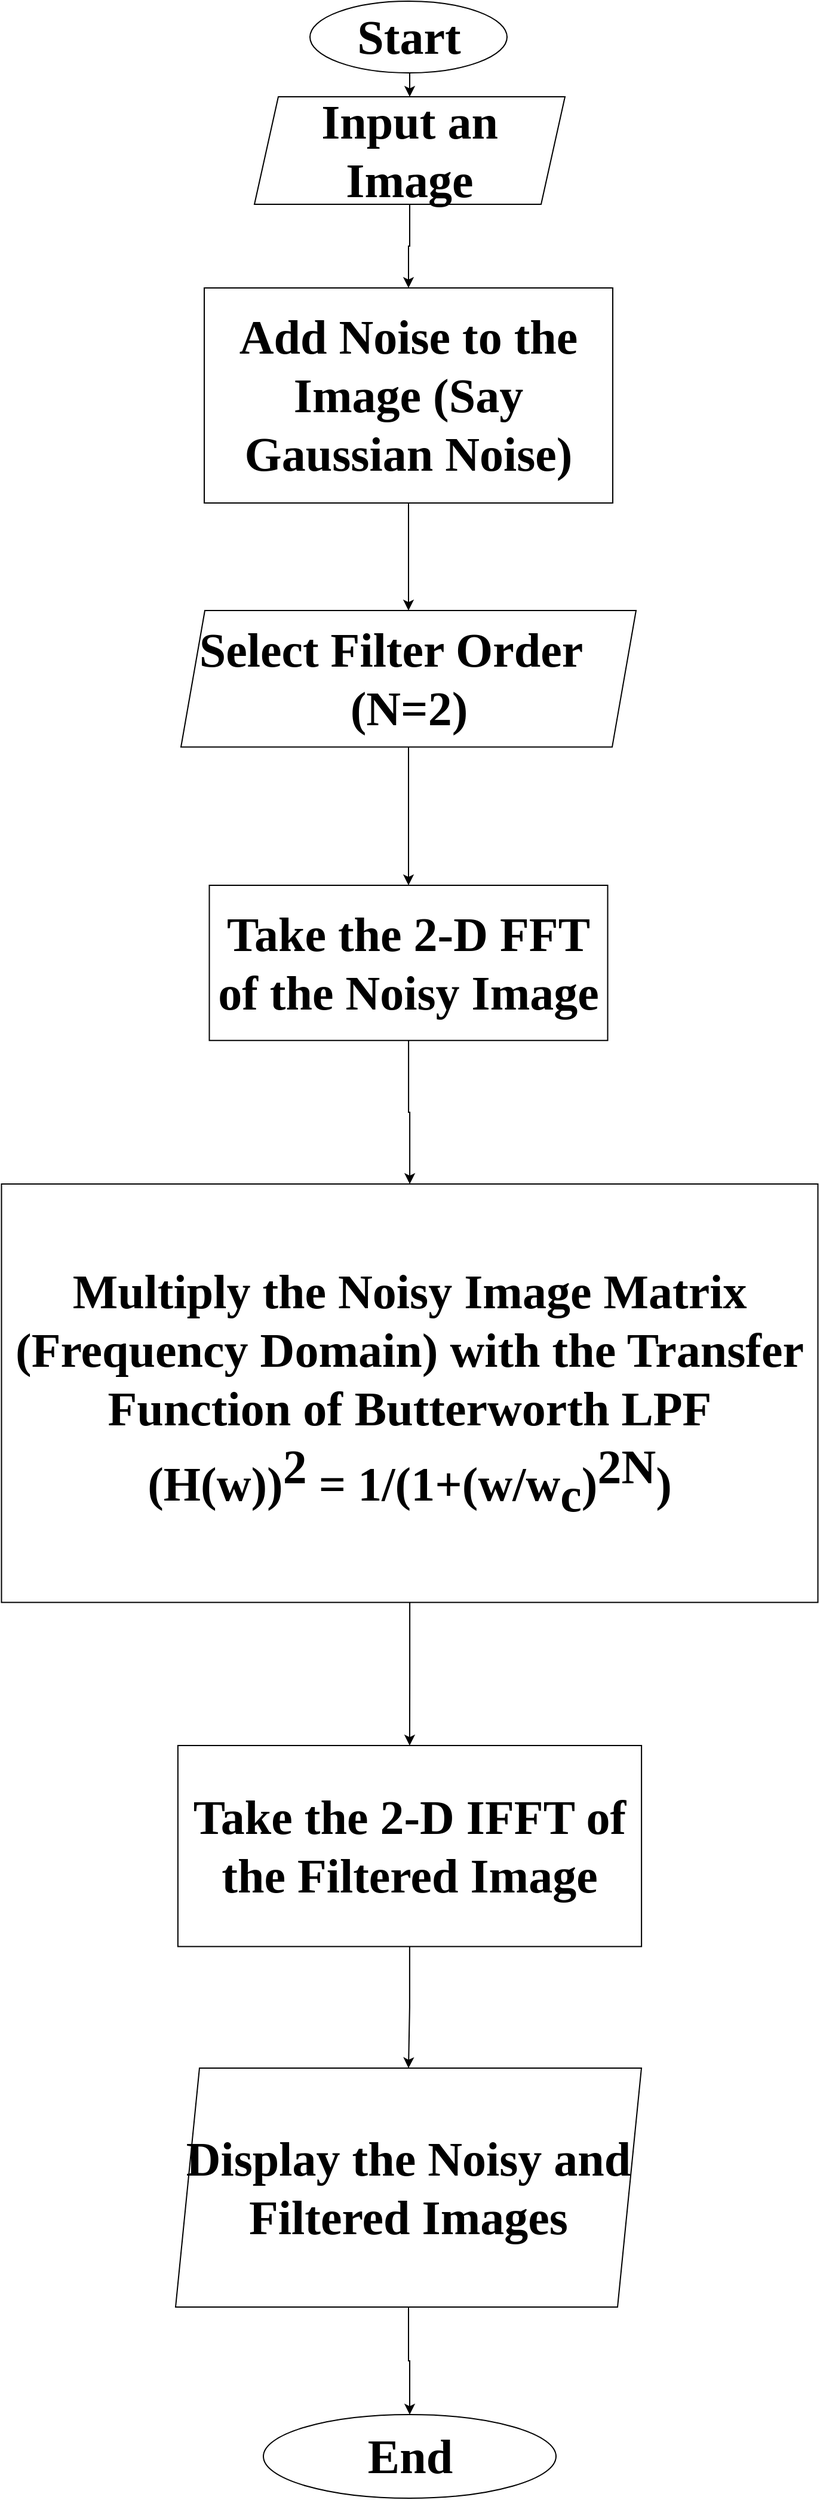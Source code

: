 <mxfile version="21.2.9" type="device">
  <diagram id="C5RBs43oDa-KdzZeNtuy" name="Page-1">
    <mxGraphModel dx="944" dy="1500" grid="1" gridSize="10" guides="1" tooltips="1" connect="1" arrows="1" fold="1" page="1" pageScale="1" pageWidth="827" pageHeight="1169" math="0" shadow="0">
      <root>
        <mxCell id="WIyWlLk6GJQsqaUBKTNV-0" />
        <mxCell id="WIyWlLk6GJQsqaUBKTNV-1" parent="WIyWlLk6GJQsqaUBKTNV-0" />
        <mxCell id="56Q6Ti4guwLSB6XdxsnC-1" value="" style="edgeStyle=orthogonalEdgeStyle;rounded=0;orthogonalLoop=1;jettySize=auto;html=1;entryX=0.5;entryY=0;entryDx=0;entryDy=0;exitX=0.5;exitY=1;exitDx=0;exitDy=0;fontSize=40;" parent="WIyWlLk6GJQsqaUBKTNV-1" source="56Q6Ti4guwLSB6XdxsnC-0" target="-ehSZKwI9B30rcVdJ-T3-0" edge="1">
          <mxGeometry relative="1" as="geometry">
            <mxPoint x="315" y="80" as="sourcePoint" />
            <mxPoint x="320" y="120" as="targetPoint" />
          </mxGeometry>
        </mxCell>
        <mxCell id="56Q6Ti4guwLSB6XdxsnC-0" value="&lt;b style=&quot;font-size: 40px;&quot;&gt;&lt;font face=&quot;Times New Roman&quot; style=&quot;font-size: 40px;&quot;&gt;Start&lt;/font&gt;&lt;/b&gt;" style="ellipse;whiteSpace=wrap;html=1;fontSize=40;" parent="WIyWlLk6GJQsqaUBKTNV-1" vertex="1">
          <mxGeometry x="286.5" y="40" width="165" height="60" as="geometry" />
        </mxCell>
        <mxCell id="Inl-dbZB7pmmqooHgQ4q-2" value="" style="edgeStyle=orthogonalEdgeStyle;rounded=0;orthogonalLoop=1;jettySize=auto;html=1;" edge="1" parent="WIyWlLk6GJQsqaUBKTNV-1" source="56Q6Ti4guwLSB6XdxsnC-5" target="-ehSZKwI9B30rcVdJ-T3-4">
          <mxGeometry relative="1" as="geometry" />
        </mxCell>
        <mxCell id="56Q6Ti4guwLSB6XdxsnC-5" value="&lt;font face=&quot;Times New Roman&quot; style=&quot;font-size: 40px;&quot;&gt;&lt;span style=&quot;font-size: 40px;&quot;&gt;&lt;b style=&quot;font-size: 40px;&quot;&gt;Multiply the Noisy Image Matrix (Frequency Domain) with the Transfer Function of Butterworth LPF&lt;br style=&quot;font-size: 40px;&quot;&gt;(H(w))&lt;sup style=&quot;font-size: 40px;&quot;&gt;2&lt;/sup&gt; = 1/(1+(w/w&lt;sub style=&quot;font-size: 40px;&quot;&gt;c&lt;/sub&gt;)&lt;sup style=&quot;font-size: 40px;&quot;&gt;2N&lt;/sup&gt;)&lt;br style=&quot;font-size: 40px;&quot;&gt;&lt;/b&gt;&lt;/span&gt;&lt;/font&gt;" style="rounded=0;whiteSpace=wrap;html=1;fontSize=40;glass=0;strokeWidth=1;shadow=0;" parent="WIyWlLk6GJQsqaUBKTNV-1" vertex="1">
          <mxGeometry x="28.25" y="1030" width="683.5" height="350.22" as="geometry" />
        </mxCell>
        <mxCell id="56Q6Ti4guwLSB6XdxsnC-16" value="" style="edgeStyle=orthogonalEdgeStyle;rounded=0;orthogonalLoop=1;jettySize=auto;html=1;entryX=0.5;entryY=0;entryDx=0;entryDy=0;exitX=0.5;exitY=1;exitDx=0;exitDy=0;fontSize=40;" parent="WIyWlLk6GJQsqaUBKTNV-1" source="56Q6Ti4guwLSB6XdxsnC-21" target="56Q6Ti4guwLSB6XdxsnC-14" edge="1">
          <mxGeometry relative="1" as="geometry">
            <mxPoint x="319" y="810" as="sourcePoint" />
          </mxGeometry>
        </mxCell>
        <mxCell id="Inl-dbZB7pmmqooHgQ4q-1" value="" style="edgeStyle=orthogonalEdgeStyle;rounded=0;orthogonalLoop=1;jettySize=auto;html=1;" edge="1" parent="WIyWlLk6GJQsqaUBKTNV-1" source="56Q6Ti4guwLSB6XdxsnC-14" target="56Q6Ti4guwLSB6XdxsnC-5">
          <mxGeometry relative="1" as="geometry" />
        </mxCell>
        <mxCell id="56Q6Ti4guwLSB6XdxsnC-14" value="&lt;font face=&quot;Times New Roman&quot; style=&quot;font-size: 40px;&quot;&gt;&lt;span style=&quot;font-size: 40px;&quot;&gt;&lt;b style=&quot;font-size: 40px;&quot;&gt;Take the 2-D FFT of the Noisy Image&lt;/b&gt;&lt;/span&gt;&lt;/font&gt;" style="rounded=0;whiteSpace=wrap;html=1;fontSize=40;glass=0;strokeWidth=1;shadow=0;" parent="WIyWlLk6GJQsqaUBKTNV-1" vertex="1">
          <mxGeometry x="202.25" y="780" width="333.5" height="129.86" as="geometry" />
        </mxCell>
        <mxCell id="56Q6Ti4guwLSB6XdxsnC-17" value="&lt;b style=&quot;font-size: 40px;&quot;&gt;&lt;font face=&quot;Times New Roman&quot; style=&quot;font-size: 40px;&quot;&gt;End&lt;/font&gt;&lt;/b&gt;" style="ellipse;whiteSpace=wrap;html=1;fontSize=40;" parent="WIyWlLk6GJQsqaUBKTNV-1" vertex="1">
          <mxGeometry x="247.5" y="2060" width="245" height="70" as="geometry" />
        </mxCell>
        <mxCell id="Inl-dbZB7pmmqooHgQ4q-4" value="" style="edgeStyle=orthogonalEdgeStyle;rounded=0;orthogonalLoop=1;jettySize=auto;html=1;" edge="1" parent="WIyWlLk6GJQsqaUBKTNV-1" source="56Q6Ti4guwLSB6XdxsnC-18" target="56Q6Ti4guwLSB6XdxsnC-17">
          <mxGeometry relative="1" as="geometry" />
        </mxCell>
        <mxCell id="56Q6Ti4guwLSB6XdxsnC-18" value="&lt;b style=&quot;font-size: 40px;&quot;&gt;&lt;font style=&quot;font-size: 40px;&quot; face=&quot;Times New Roman&quot;&gt;Display the Noisy and Filtered Images&lt;/font&gt;&lt;/b&gt;" style="shape=parallelogram;perimeter=parallelogramPerimeter;whiteSpace=wrap;html=1;fixedSize=1;fontSize=40;" parent="WIyWlLk6GJQsqaUBKTNV-1" vertex="1">
          <mxGeometry x="174" y="1770" width="390" height="200" as="geometry" />
        </mxCell>
        <mxCell id="56Q6Ti4guwLSB6XdxsnC-21" value="&lt;b style=&quot;border-color: var(--border-color); font-size: 40px;&quot;&gt;&lt;font style=&quot;border-color: var(--border-color); font-size: 40px;&quot; face=&quot;Times New Roman&quot;&gt;Select Filter Order&amp;nbsp; &amp;nbsp; (N=2)&lt;/font&gt;&lt;/b&gt;" style="shape=parallelogram;perimeter=parallelogramPerimeter;whiteSpace=wrap;html=1;fixedSize=1;fontSize=40;" parent="WIyWlLk6GJQsqaUBKTNV-1" vertex="1">
          <mxGeometry x="178.5" y="550" width="381" height="114.3" as="geometry" />
        </mxCell>
        <mxCell id="-ehSZKwI9B30rcVdJ-T3-2" style="edgeStyle=orthogonalEdgeStyle;rounded=0;orthogonalLoop=1;jettySize=auto;html=1;exitX=0.5;exitY=1;exitDx=0;exitDy=0;fontSize=40;" parent="WIyWlLk6GJQsqaUBKTNV-1" source="-ehSZKwI9B30rcVdJ-T3-0" target="-ehSZKwI9B30rcVdJ-T3-1" edge="1">
          <mxGeometry relative="1" as="geometry" />
        </mxCell>
        <mxCell id="-ehSZKwI9B30rcVdJ-T3-0" value="&lt;b style=&quot;border-color: var(--border-color); font-size: 40px;&quot;&gt;&lt;font style=&quot;border-color: var(--border-color); font-size: 40px;&quot; face=&quot;Times New Roman&quot;&gt;Input an Image&lt;/font&gt;&lt;/b&gt;" style="shape=parallelogram;perimeter=parallelogramPerimeter;whiteSpace=wrap;html=1;fixedSize=1;fontSize=40;" parent="WIyWlLk6GJQsqaUBKTNV-1" vertex="1">
          <mxGeometry x="240" y="120" width="260" height="90" as="geometry" />
        </mxCell>
        <mxCell id="Inl-dbZB7pmmqooHgQ4q-0" value="" style="edgeStyle=orthogonalEdgeStyle;rounded=0;orthogonalLoop=1;jettySize=auto;html=1;" edge="1" parent="WIyWlLk6GJQsqaUBKTNV-1" source="-ehSZKwI9B30rcVdJ-T3-1" target="56Q6Ti4guwLSB6XdxsnC-21">
          <mxGeometry relative="1" as="geometry" />
        </mxCell>
        <mxCell id="-ehSZKwI9B30rcVdJ-T3-1" value="&lt;font face=&quot;Times New Roman&quot; style=&quot;font-size: 40px;&quot;&gt;&lt;span style=&quot;font-size: 40px;&quot;&gt;&lt;b style=&quot;font-size: 40px;&quot;&gt;Add Noise to the Image (Say Gaussian Noise)&lt;/b&gt;&lt;/span&gt;&lt;/font&gt;" style="rounded=0;whiteSpace=wrap;html=1;fontSize=40;glass=0;strokeWidth=1;shadow=0;" parent="WIyWlLk6GJQsqaUBKTNV-1" vertex="1">
          <mxGeometry x="198" y="280" width="342" height="180" as="geometry" />
        </mxCell>
        <mxCell id="Inl-dbZB7pmmqooHgQ4q-3" value="" style="edgeStyle=orthogonalEdgeStyle;rounded=0;orthogonalLoop=1;jettySize=auto;html=1;" edge="1" parent="WIyWlLk6GJQsqaUBKTNV-1" source="-ehSZKwI9B30rcVdJ-T3-4" target="56Q6Ti4guwLSB6XdxsnC-18">
          <mxGeometry relative="1" as="geometry" />
        </mxCell>
        <mxCell id="-ehSZKwI9B30rcVdJ-T3-4" value="&lt;font face=&quot;Times New Roman&quot; style=&quot;font-size: 40px;&quot;&gt;&lt;span style=&quot;font-size: 40px;&quot;&gt;&lt;b style=&quot;font-size: 40px;&quot;&gt;Take the 2-D IFFT of the Filtered Image&lt;/b&gt;&lt;/span&gt;&lt;/font&gt;" style="rounded=0;whiteSpace=wrap;html=1;fontSize=40;glass=0;strokeWidth=1;shadow=0;" parent="WIyWlLk6GJQsqaUBKTNV-1" vertex="1">
          <mxGeometry x="175.94" y="1500" width="388.12" height="168.25" as="geometry" />
        </mxCell>
      </root>
    </mxGraphModel>
  </diagram>
</mxfile>
